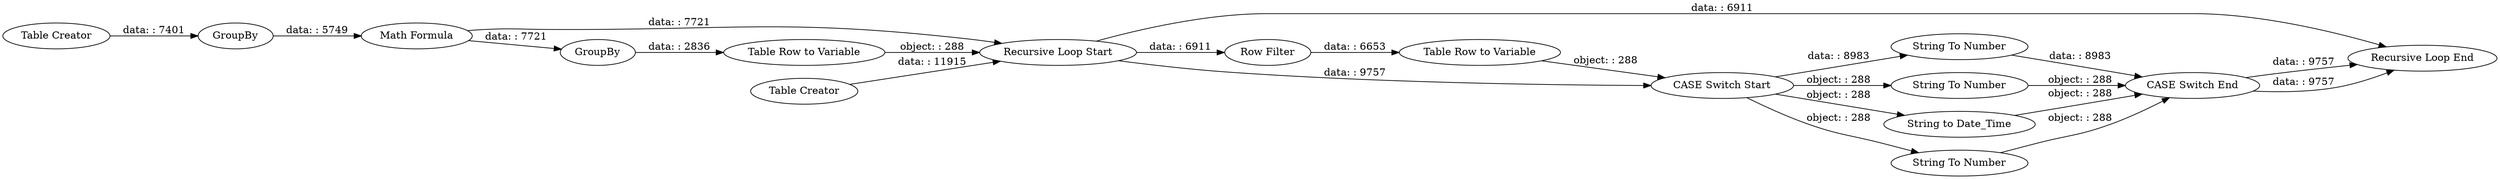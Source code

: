digraph {
	"4915567662711972322_17" [label="Table Row to Variable"]
	"4915567662711972322_40" [label="Math Formula"]
	"4915567662711972322_13" [label="Table Creator"]
	"-6609041434685643754_9" [label="String To Number"]
	"4915567662711972322_41" [label="Recursive Loop End"]
	"-6609041434685643754_25" [label="String To Number"]
	"-6609041434685643754_43" [label="String to Date_Time"]
	"4915567662711972322_2" [label="Table Creator"]
	"4915567662711972322_6" [label=GroupBy]
	"-6609041434685643754_26" [label="CASE Switch End"]
	"4915567662711972322_34" [label="Recursive Loop Start"]
	"4915567662711972322_39" [label="Row Filter"]
	"4915567662711972322_37" [label=GroupBy]
	"-6609041434685643754_42" [label="String To Number"]
	"-6609041434685643754_22" [label="CASE Switch Start"]
	"4915567662711972322_38" [label="Table Row to Variable"]
	"4915567662711972322_40" -> "4915567662711972322_34" [label="data: : 7721"]
	"-6609041434685643754_26" -> "4915567662711972322_41" [label="data: : 9757"]
	"-6609041434685643754_22" -> "-6609041434685643754_43" [label="object: : 288"]
	"4915567662711972322_6" -> "4915567662711972322_40" [label="data: : 5749"]
	"4915567662711972322_17" -> "-6609041434685643754_22" [label="object: : 288"]
	"-6609041434685643754_9" -> "-6609041434685643754_26" [label="data: : 8983"]
	"-6609041434685643754_43" -> "-6609041434685643754_26" [label="object: : 288"]
	"4915567662711972322_38" -> "4915567662711972322_34" [label="object: : 288"]
	"-6609041434685643754_22" -> "-6609041434685643754_25" [label="object: : 288"]
	"4915567662711972322_40" -> "4915567662711972322_37" [label="data: : 7721"]
	"4915567662711972322_13" -> "4915567662711972322_34" [label="data: : 11915"]
	"-6609041434685643754_22" -> "-6609041434685643754_9" [label="data: : 8983"]
	"4915567662711972322_34" -> "-6609041434685643754_22" [label="data: : 9757"]
	"4915567662711972322_39" -> "4915567662711972322_17" [label="data: : 6653"]
	"4915567662711972322_34" -> "4915567662711972322_41" [label="data: : 6911"]
	"-6609041434685643754_25" -> "-6609041434685643754_26" [label="object: : 288"]
	"-6609041434685643754_22" -> "-6609041434685643754_42" [label="object: : 288"]
	"4915567662711972322_2" -> "4915567662711972322_6" [label="data: : 7401"]
	"4915567662711972322_37" -> "4915567662711972322_38" [label="data: : 2836"]
	"4915567662711972322_34" -> "4915567662711972322_39" [label="data: : 6911"]
	"-6609041434685643754_26" -> "4915567662711972322_41" [label="data: : 9757"]
	"-6609041434685643754_42" -> "-6609041434685643754_26" [label="object: : 288"]
	rankdir=LR
}
